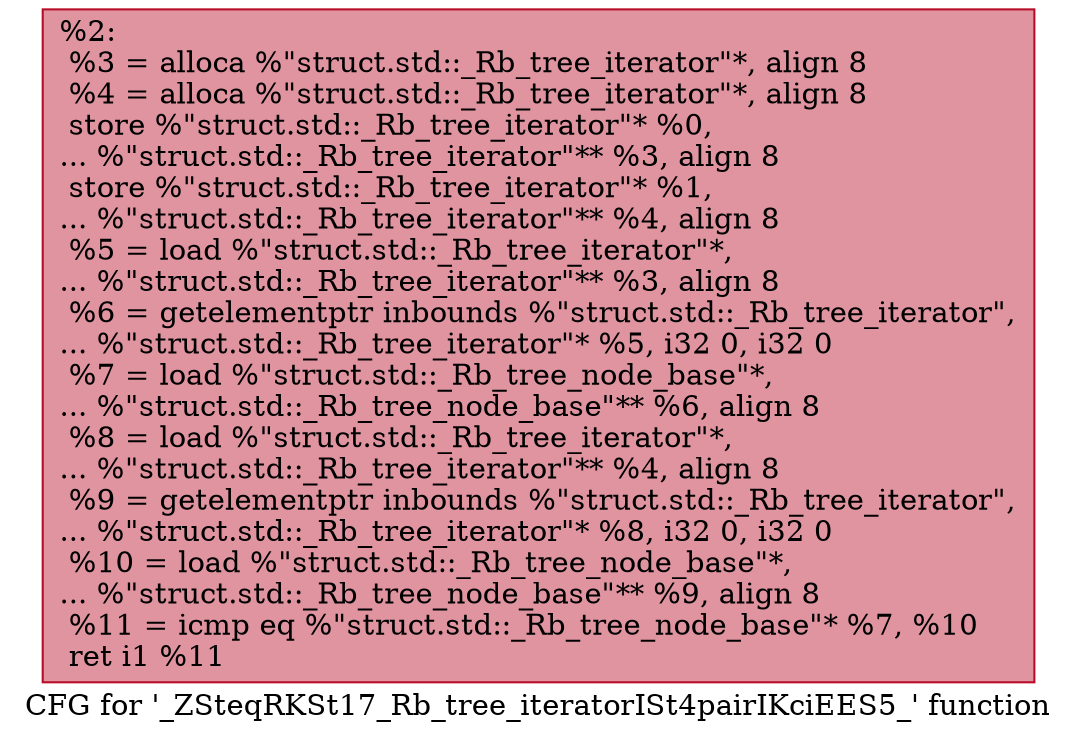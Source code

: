 digraph "CFG for '_ZSteqRKSt17_Rb_tree_iteratorISt4pairIKciEES5_' function" {
	label="CFG for '_ZSteqRKSt17_Rb_tree_iteratorISt4pairIKciEES5_' function";

	Node0x557bfd506540 [shape=record,color="#b70d28ff", style=filled, fillcolor="#b70d2870",label="{%2:\l  %3 = alloca %\"struct.std::_Rb_tree_iterator\"*, align 8\l  %4 = alloca %\"struct.std::_Rb_tree_iterator\"*, align 8\l  store %\"struct.std::_Rb_tree_iterator\"* %0,\l... %\"struct.std::_Rb_tree_iterator\"** %3, align 8\l  store %\"struct.std::_Rb_tree_iterator\"* %1,\l... %\"struct.std::_Rb_tree_iterator\"** %4, align 8\l  %5 = load %\"struct.std::_Rb_tree_iterator\"*,\l... %\"struct.std::_Rb_tree_iterator\"** %3, align 8\l  %6 = getelementptr inbounds %\"struct.std::_Rb_tree_iterator\",\l... %\"struct.std::_Rb_tree_iterator\"* %5, i32 0, i32 0\l  %7 = load %\"struct.std::_Rb_tree_node_base\"*,\l... %\"struct.std::_Rb_tree_node_base\"** %6, align 8\l  %8 = load %\"struct.std::_Rb_tree_iterator\"*,\l... %\"struct.std::_Rb_tree_iterator\"** %4, align 8\l  %9 = getelementptr inbounds %\"struct.std::_Rb_tree_iterator\",\l... %\"struct.std::_Rb_tree_iterator\"* %8, i32 0, i32 0\l  %10 = load %\"struct.std::_Rb_tree_node_base\"*,\l... %\"struct.std::_Rb_tree_node_base\"** %9, align 8\l  %11 = icmp eq %\"struct.std::_Rb_tree_node_base\"* %7, %10\l  ret i1 %11\l}"];
}
